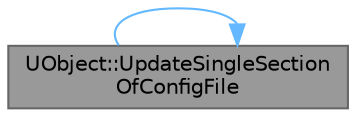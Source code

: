 digraph "UObject::UpdateSingleSectionOfConfigFile"
{
 // INTERACTIVE_SVG=YES
 // LATEX_PDF_SIZE
  bgcolor="transparent";
  edge [fontname=Helvetica,fontsize=10,labelfontname=Helvetica,labelfontsize=10];
  node [fontname=Helvetica,fontsize=10,shape=box,height=0.2,width=0.4];
  rankdir="LR";
  Node1 [id="Node000001",label="UObject::UpdateSingleSection\lOfConfigFile",height=0.2,width=0.4,color="gray40", fillcolor="grey60", style="filled", fontcolor="black",tooltip="Saves just the section(s) for this class into the given ini file for the class (with just the changes..."];
  Node1 -> Node1 [id="edge1_Node000001_Node000001",color="steelblue1",style="solid",tooltip=" "];
}

